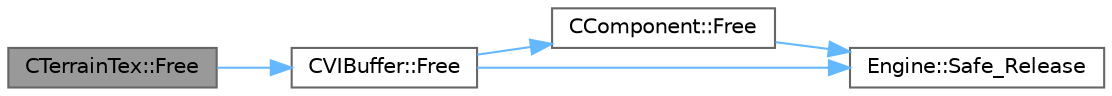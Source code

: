 digraph "CTerrainTex::Free"
{
 // LATEX_PDF_SIZE
  bgcolor="transparent";
  edge [fontname=Helvetica,fontsize=10,labelfontname=Helvetica,labelfontsize=10];
  node [fontname=Helvetica,fontsize=10,shape=box,height=0.2,width=0.4];
  rankdir="LR";
  Node1 [id="Node000001",label="CTerrainTex::Free",height=0.2,width=0.4,color="gray40", fillcolor="grey60", style="filled", fontcolor="black",tooltip=" "];
  Node1 -> Node2 [id="edge5_Node000001_Node000002",color="steelblue1",style="solid",tooltip=" "];
  Node2 [id="Node000002",label="CVIBuffer::Free",height=0.2,width=0.4,color="grey40", fillcolor="white", style="filled",URL="$class_c_v_i_buffer.html#a7d2b83dc8132f02206dba94379752540",tooltip=" "];
  Node2 -> Node3 [id="edge6_Node000002_Node000003",color="steelblue1",style="solid",tooltip=" "];
  Node3 [id="Node000003",label="CComponent::Free",height=0.2,width=0.4,color="grey40", fillcolor="white", style="filled",URL="$class_c_component.html#abb47ac0113a8e99501af4213a4db2528",tooltip=" "];
  Node3 -> Node4 [id="edge7_Node000003_Node000004",color="steelblue1",style="solid",tooltip=" "];
  Node4 [id="Node000004",label="Engine::Safe_Release",height=0.2,width=0.4,color="grey40", fillcolor="white", style="filled",URL="$namespace_engine.html#ad37fed3c004c6a871158232eb2d7daff",tooltip=" "];
  Node2 -> Node4 [id="edge8_Node000002_Node000004",color="steelblue1",style="solid",tooltip=" "];
}
